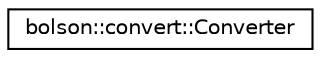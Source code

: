 digraph "Graphical Class Hierarchy"
{
 // LATEX_PDF_SIZE
  edge [fontname="Helvetica",fontsize="10",labelfontname="Helvetica",labelfontsize="10"];
  node [fontname="Helvetica",fontsize="10",shape=record];
  rankdir="LR";
  Node0 [label="bolson::convert::Converter",height=0.2,width=0.4,color="black", fillcolor="white", style="filled",URL="$classbolson_1_1convert_1_1_converter.html",tooltip="Converter for JSON to Arrow IPC messages."];
}
